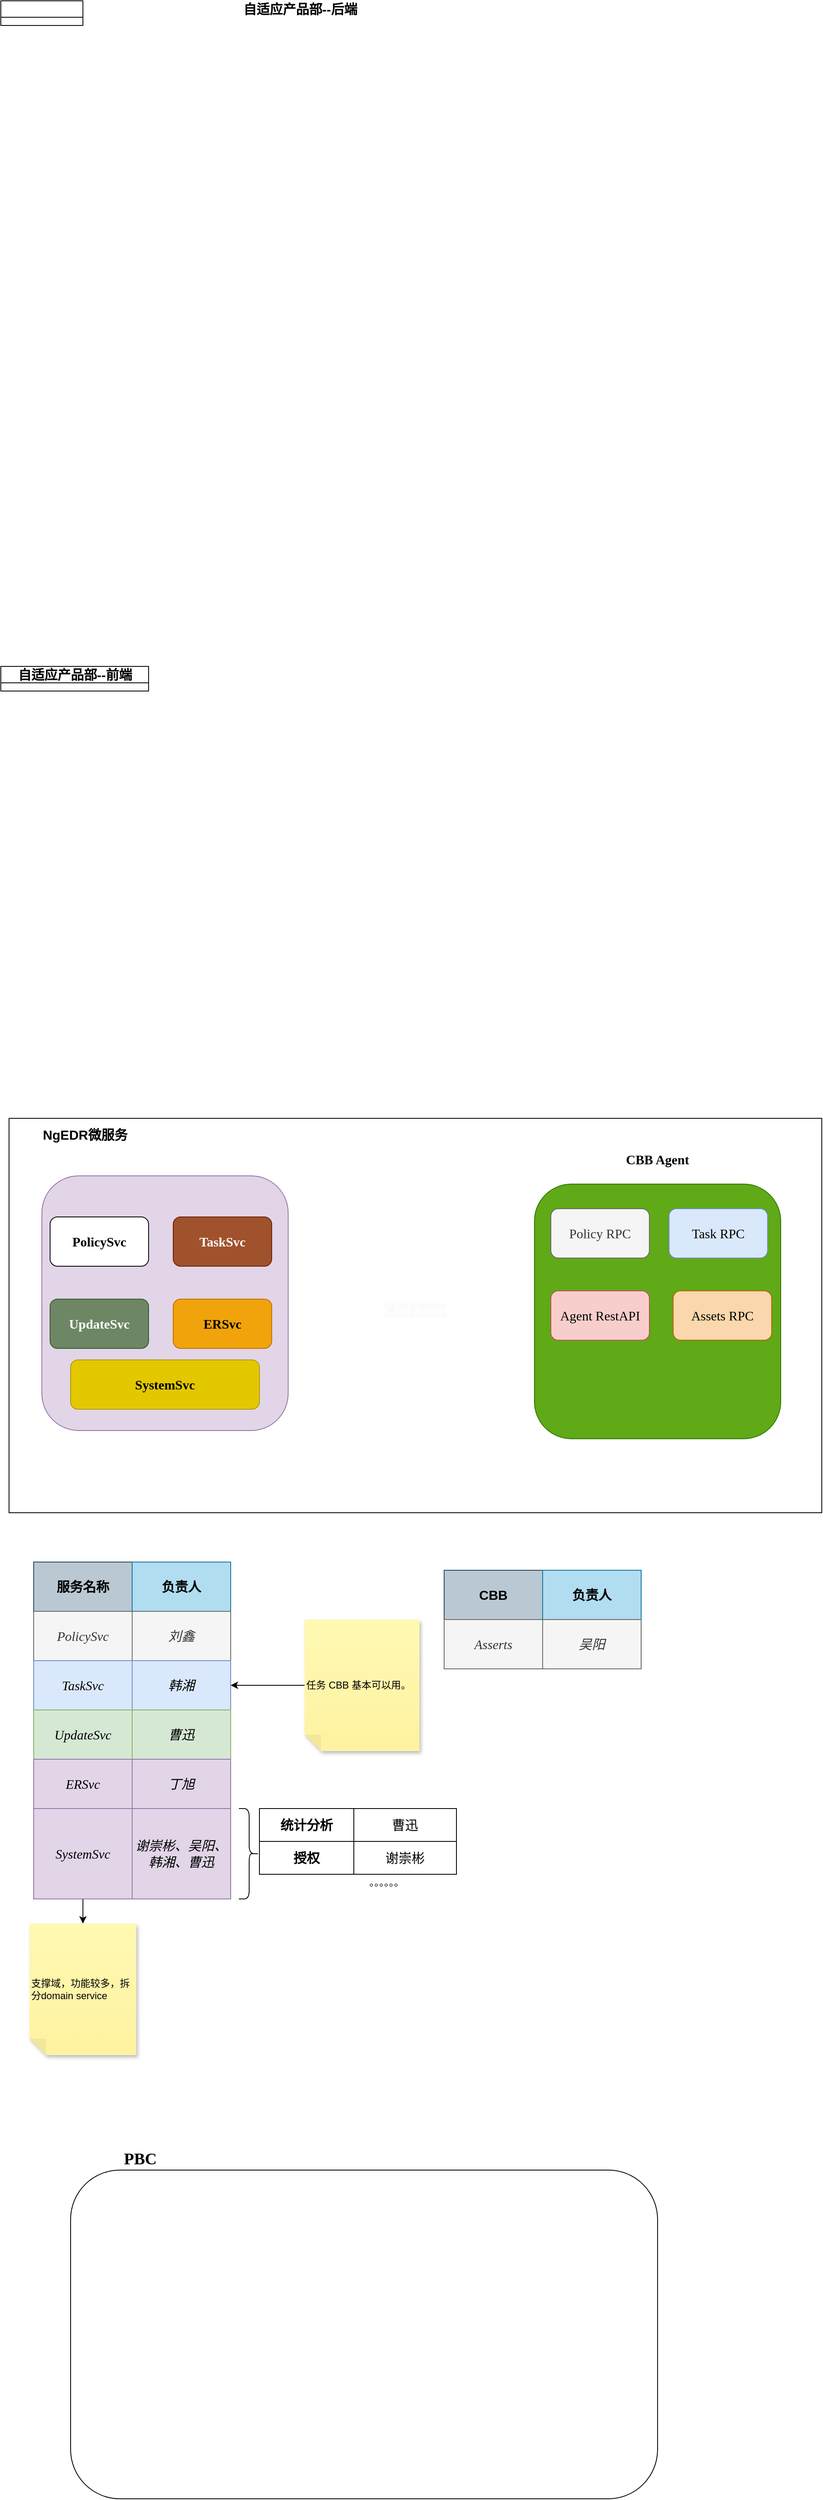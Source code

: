 <mxfile version="21.1.1" type="github">
  <diagram id="prtHgNgQTEPvFCAcTncT" name="Page-1">
    <mxGraphModel dx="1933" dy="670" grid="1" gridSize="10" guides="1" tooltips="1" connect="1" arrows="1" fold="1" page="1" pageScale="1" pageWidth="827" pageHeight="1169" math="0" shadow="0">
      <root>
        <mxCell id="0" />
        <mxCell id="1" parent="0" />
        <mxCell id="QDGvHehOKybcKLlj2q08-73" value="" style="rounded=1;whiteSpace=wrap;html=1;align=left;" vertex="1" parent="1">
          <mxGeometry x="-435" y="2680" width="715" height="400" as="geometry" />
        </mxCell>
        <mxCell id="QDGvHehOKybcKLlj2q08-12" value="&#xa;&lt;b style=&quot;border-color: var(--border-color); color: rgb(255, 255, 255); font-family: &amp;quot;Comic Sans MS&amp;quot;; font-size: 16px; font-style: normal; font-variant-ligatures: normal; font-variant-caps: normal; letter-spacing: normal; orphans: 2; text-align: center; text-indent: 0px; text-transform: none; widows: 2; word-spacing: 0px; -webkit-text-stroke-width: 0px; background-color: rgb(251, 251, 251); text-decoration-thickness: initial; text-decoration-style: initial; text-decoration-color: initial;&quot;&gt;CBB Agent&lt;/b&gt;&#xa;&#xa;" style="rounded=0;whiteSpace=wrap;html=1;" vertex="1" parent="1">
          <mxGeometry x="-510" y="1400" width="990" height="480" as="geometry" />
        </mxCell>
        <mxCell id="dNxyNK7c78bLwvsdeMH5-11" value="&lt;span style=&quot;font-size: 16px;&quot;&gt;&amp;nbsp; &amp;nbsp; &amp;nbsp; &amp;nbsp; &amp;nbsp; &amp;nbsp; &amp;nbsp; &amp;nbsp; &amp;nbsp; &amp;nbsp; &amp;nbsp; &lt;span style=&quot;white-space: pre;&quot;&gt; &lt;/span&gt;&lt;span style=&quot;white-space: pre;&quot;&gt; &lt;/span&gt;&lt;span style=&quot;white-space: pre;&quot;&gt; &lt;/span&gt;&lt;span style=&quot;white-space: pre;&quot;&gt; &lt;/span&gt;&lt;span style=&quot;white-space: pre;&quot;&gt; &lt;/span&gt;&lt;span style=&quot;white-space: pre;&quot;&gt; &lt;/span&gt;&lt;span style=&quot;white-space: pre;&quot;&gt; &lt;/span&gt;&lt;span style=&quot;white-space: pre;&quot;&gt; &lt;/span&gt;&lt;span style=&quot;white-space: pre;&quot;&gt; &lt;/span&gt;&lt;span style=&quot;white-space: pre;&quot;&gt; &lt;/span&gt;&lt;span style=&quot;white-space: pre;&quot;&gt; &lt;/span&gt;&lt;span style=&quot;white-space: pre;&quot;&gt;                    &lt;span style=&quot;white-space: pre;&quot;&gt;	&lt;/span&gt;&lt;span style=&quot;white-space: pre;&quot;&gt;	&lt;/span&gt;&lt;span style=&quot;white-space: pre;&quot;&gt;	&lt;/span&gt;&lt;span style=&quot;white-space: pre;&quot;&gt;	&lt;/span&gt;&lt;span style=&quot;white-space: pre;&quot;&gt;	&lt;/span&gt;&lt;span style=&quot;white-space: pre;&quot;&gt;	&lt;/span&gt;&lt;span style=&quot;white-space: pre;&quot;&gt;	&lt;/span&gt;      &lt;/span&gt;自适应产品部--后端&lt;/span&gt;" style="swimlane;html=1;startSize=20;horizontal=1;containerType=tree;glass=0;align=left;" parent="1" vertex="1" collapsed="1">
          <mxGeometry x="-520" y="40" width="100" height="30" as="geometry">
            <mxRectangle x="-520" y="40" width="1060" height="770" as="alternateBounds" />
          </mxGeometry>
        </mxCell>
        <mxCell id="dNxyNK7c78bLwvsdeMH5-13" value="" style="endArrow=blockThin;endFill=1;fontSize=11;edgeStyle=elbowEdgeStyle;elbow=vertical;rounded=0;exitX=0;exitY=0.5;exitDx=0;exitDy=0;" parent="dNxyNK7c78bLwvsdeMH5-11" source="dNxyNK7c78bLwvsdeMH5-12" target="dNxyNK7c78bLwvsdeMH5-14" edge="1">
          <mxGeometry relative="1" as="geometry">
            <mxPoint x="270" y="90" as="sourcePoint" />
            <Array as="points">
              <mxPoint x="270" y="85" />
            </Array>
          </mxGeometry>
        </mxCell>
        <UserObject label="吴阳&lt;br&gt;" placeholders="1" id="dNxyNK7c78bLwvsdeMH5-14">
          <mxCell style="label;image=https://cdn3.iconfinder.com/data/icons/user-avatars-1/512/users-10-3-128.png;whiteSpace=wrap;html=1;rounded=0;glass=0;treeFolding=1;treeMoving=1;" parent="dNxyNK7c78bLwvsdeMH5-11" vertex="1">
            <mxGeometry x="184" y="180" width="180" height="80" as="geometry" />
          </mxCell>
        </UserObject>
        <mxCell id="dNxyNK7c78bLwvsdeMH5-15" value="" style="endArrow=blockThin;endFill=1;fontSize=11;edgeStyle=elbowEdgeStyle;elbow=vertical;rounded=0;" parent="dNxyNK7c78bLwvsdeMH5-11" source="dNxyNK7c78bLwvsdeMH5-12" target="dNxyNK7c78bLwvsdeMH5-16" edge="1">
          <mxGeometry relative="1" as="geometry" />
        </mxCell>
        <UserObject label="韩湘" placeholders="1" id="dNxyNK7c78bLwvsdeMH5-16">
          <mxCell style="label;image=https://cdn3.iconfinder.com/data/icons/user-avatars-1/512/users-9-2-128.png;whiteSpace=wrap;html=1;rounded=0;glass=0;treeFolding=1;treeMoving=1;" parent="dNxyNK7c78bLwvsdeMH5-11" vertex="1">
            <mxGeometry x="384" y="180" width="180" height="80" as="geometry" />
          </mxCell>
        </UserObject>
        <mxCell id="P8AsUJd5_cXzrDXwwjN4-2" value="" style="endArrow=blockThin;endFill=1;fontSize=11;edgeStyle=elbowEdgeStyle;elbow=vertical;rounded=0;" parent="dNxyNK7c78bLwvsdeMH5-11" source="dNxyNK7c78bLwvsdeMH5-14" target="P8AsUJd5_cXzrDXwwjN4-3" edge="1">
          <mxGeometry relative="1" as="geometry">
            <mxPoint x="300" y="160" as="sourcePoint" />
          </mxGeometry>
        </mxCell>
        <UserObject label="CBB Agent 资产、CBB logminer、安装部署、CI/CD集成、代码规范、Nat-VNC、策略模板、LDAP" placeholders="1" id="P8AsUJd5_cXzrDXwwjN4-3">
          <mxCell style="whiteSpace=wrap;html=1;rounded=0;glass=0;treeFolding=1;treeMoving=1;align=left;verticalAlign=top;" parent="dNxyNK7c78bLwvsdeMH5-11" vertex="1" collapsed="1">
            <mxGeometry x="189" y="290" width="170" height="140" as="geometry" />
          </mxCell>
        </UserObject>
        <mxCell id="0Z5E34LWCH2BCrxLQeH4-35" style="edgeStyle=orthogonalEdgeStyle;rounded=0;orthogonalLoop=1;jettySize=auto;html=1;entryX=0;entryY=0.5;entryDx=0;entryDy=0;fontFamily=Helvetica;fontSize=12;fontColor=default;startSize=20;" parent="dNxyNK7c78bLwvsdeMH5-11" source="dNxyNK7c78bLwvsdeMH5-12" target="0Z5E34LWCH2BCrxLQeH4-30" edge="1">
          <mxGeometry relative="1" as="geometry" />
        </mxCell>
        <mxCell id="0Z5E34LWCH2BCrxLQeH4-36" style="edgeStyle=orthogonalEdgeStyle;rounded=0;orthogonalLoop=1;jettySize=auto;html=1;entryX=1;entryY=0.5;entryDx=0;entryDy=0;fontFamily=Helvetica;fontSize=12;fontColor=default;startSize=20;" parent="dNxyNK7c78bLwvsdeMH5-11" source="dNxyNK7c78bLwvsdeMH5-12" target="0Z5E34LWCH2BCrxLQeH4-33" edge="1">
          <mxGeometry relative="1" as="geometry" />
        </mxCell>
        <mxCell id="0Z5E34LWCH2BCrxLQeH4-37" style="edgeStyle=orthogonalEdgeStyle;rounded=0;orthogonalLoop=1;jettySize=auto;html=1;entryX=1;entryY=0.5;entryDx=0;entryDy=0;fontFamily=Helvetica;fontSize=12;fontColor=default;startSize=20;" parent="dNxyNK7c78bLwvsdeMH5-11" source="dNxyNK7c78bLwvsdeMH5-12" target="0Z5E34LWCH2BCrxLQeH4-29" edge="1">
          <mxGeometry relative="1" as="geometry" />
        </mxCell>
        <mxCell id="0Z5E34LWCH2BCrxLQeH4-38" style="edgeStyle=orthogonalEdgeStyle;rounded=0;orthogonalLoop=1;jettySize=auto;html=1;fontFamily=Helvetica;fontSize=12;fontColor=default;startSize=20;exitX=0.5;exitY=1;exitDx=0;exitDy=0;" parent="dNxyNK7c78bLwvsdeMH5-11" source="dNxyNK7c78bLwvsdeMH5-12" target="P8AsUJd5_cXzrDXwwjN4-17" edge="1">
          <mxGeometry relative="1" as="geometry">
            <mxPoint x="580" y="100" as="sourcePoint" />
            <Array as="points">
              <mxPoint x="580" y="140" />
              <mxPoint x="680" y="140" />
            </Array>
          </mxGeometry>
        </mxCell>
        <mxCell id="0Z5E34LWCH2BCrxLQeH4-40" style="edgeStyle=orthogonalEdgeStyle;rounded=0;orthogonalLoop=1;jettySize=auto;html=1;entryX=1;entryY=0.5;entryDx=0;entryDy=0;fontFamily=Helvetica;fontSize=12;fontColor=default;startSize=20;" parent="dNxyNK7c78bLwvsdeMH5-11" source="dNxyNK7c78bLwvsdeMH5-12" target="0Z5E34LWCH2BCrxLQeH4-32" edge="1">
          <mxGeometry relative="1" as="geometry">
            <Array as="points">
              <mxPoint x="780" y="85" />
              <mxPoint x="780" y="500" />
            </Array>
          </mxGeometry>
        </mxCell>
        <mxCell id="0Z5E34LWCH2BCrxLQeH4-41" style="edgeStyle=orthogonalEdgeStyle;rounded=0;orthogonalLoop=1;jettySize=auto;html=1;entryX=1;entryY=0.75;entryDx=0;entryDy=0;fontFamily=Helvetica;fontSize=12;fontColor=default;startSize=20;exitX=1;exitY=0.5;exitDx=0;exitDy=0;" parent="dNxyNK7c78bLwvsdeMH5-11" source="dNxyNK7c78bLwvsdeMH5-12" target="0Z5E34LWCH2BCrxLQeH4-31" edge="1">
          <mxGeometry relative="1" as="geometry">
            <Array as="points">
              <mxPoint x="580" y="85" />
              <mxPoint x="580" y="520" />
            </Array>
          </mxGeometry>
        </mxCell>
        <UserObject label="何涛江" name="何涛江" placeholders="1" id="dNxyNK7c78bLwvsdeMH5-12">
          <mxCell style="label;image=https://cdn3.iconfinder.com/data/icons/user-avatars-1/512/users-8-2-256.png;whiteSpace=wrap;html=1;rounded=0;glass=0;treeMoving=1;treeFolding=1;" parent="dNxyNK7c78bLwvsdeMH5-11" vertex="1">
            <mxGeometry x="490" y="30" width="180" height="70" as="geometry" />
          </mxCell>
        </UserObject>
        <mxCell id="P8AsUJd5_cXzrDXwwjN4-4" value="" style="endArrow=blockThin;endFill=1;fontSize=11;edgeStyle=elbowEdgeStyle;elbow=vertical;rounded=0;" parent="dNxyNK7c78bLwvsdeMH5-11" source="dNxyNK7c78bLwvsdeMH5-16" target="P8AsUJd5_cXzrDXwwjN4-5" edge="1">
          <mxGeometry relative="1" as="geometry">
            <mxPoint x="190" y="160" as="sourcePoint" />
          </mxGeometry>
        </mxCell>
        <UserObject label="终端管理、防火墙对接、高级部署、CBB Agent 任务、service_probe、终端任务" placeholders="1" id="P8AsUJd5_cXzrDXwwjN4-5">
          <mxCell style="whiteSpace=wrap;html=1;rounded=0;glass=0;treeFolding=1;treeMoving=1;align=left;verticalAlign=top;" parent="dNxyNK7c78bLwvsdeMH5-11" vertex="1">
            <mxGeometry x="384" y="290" width="180" height="140" as="geometry" />
          </mxCell>
        </UserObject>
        <UserObject label="谢崇彬" placeholders="1" id="P8AsUJd5_cXzrDXwwjN4-17">
          <mxCell style="label;image=https://cdn3.iconfinder.com/data/icons/user-avatars-1/512/users-11-2-512.png;whiteSpace=wrap;html=1;rounded=0;glass=0;treeFolding=1;treeMoving=1;" parent="dNxyNK7c78bLwvsdeMH5-11" vertex="1">
            <mxGeometry x="590" y="180" width="180" height="80" as="geometry" />
          </mxCell>
        </UserObject>
        <mxCell id="0Z5E34LWCH2BCrxLQeH4-17" value="" style="edgeStyle=orthogonalEdgeStyle;rounded=0;orthogonalLoop=1;jettySize=auto;html=1;" parent="dNxyNK7c78bLwvsdeMH5-11" source="P8AsUJd5_cXzrDXwwjN4-17" target="0Z5E34LWCH2BCrxLQeH4-18" edge="1">
          <mxGeometry relative="1" as="geometry" />
        </mxCell>
        <UserObject label="高级部署、系统日志、终端发现、&#xa;OCR、EDR提测" placeholders="1" id="0Z5E34LWCH2BCrxLQeH4-18">
          <mxCell style="align=left;fontStyle=0;verticalAlign=top;" parent="dNxyNK7c78bLwvsdeMH5-11" vertex="1" collapsed="1">
            <mxGeometry x="587" y="290" width="186" height="140" as="geometry" />
          </mxCell>
        </UserObject>
        <mxCell id="0Z5E34LWCH2BCrxLQeH4-61" style="edgeStyle=orthogonalEdgeStyle;rounded=0;orthogonalLoop=1;jettySize=auto;html=1;exitX=0.5;exitY=1;exitDx=0;exitDy=0;entryX=0.5;entryY=0;entryDx=0;entryDy=0;fontFamily=Helvetica;fontSize=12;fontColor=default;startSize=20;" parent="dNxyNK7c78bLwvsdeMH5-11" source="0Z5E34LWCH2BCrxLQeH4-29" target="0Z5E34LWCH2BCrxLQeH4-58" edge="1">
          <mxGeometry relative="1" as="geometry" />
        </mxCell>
        <UserObject label="刘鑫" placeholders="1" id="0Z5E34LWCH2BCrxLQeH4-29">
          <mxCell style="label;image=https://cdn3.iconfinder.com/data/icons/user-avatars-1/512/users-15-512.png;whiteSpace=wrap;html=1;rounded=0;glass=0;treeFolding=1;treeMoving=1;" parent="dNxyNK7c78bLwvsdeMH5-11" vertex="1">
            <mxGeometry x="790" y="180" width="180" height="80" as="geometry" />
          </mxCell>
        </UserObject>
        <mxCell id="0Z5E34LWCH2BCrxLQeH4-63" style="edgeStyle=orthogonalEdgeStyle;rounded=0;orthogonalLoop=1;jettySize=auto;html=1;entryX=0.5;entryY=0;entryDx=0;entryDy=0;fontFamily=Helvetica;fontSize=12;fontColor=default;startSize=20;" parent="dNxyNK7c78bLwvsdeMH5-11" source="0Z5E34LWCH2BCrxLQeH4-30" target="0Z5E34LWCH2BCrxLQeH4-62" edge="1">
          <mxGeometry relative="1" as="geometry" />
        </mxCell>
        <UserObject label="曹迅" placeholders="1" id="0Z5E34LWCH2BCrxLQeH4-30">
          <mxCell style="label;image=https://cdn3.iconfinder.com/data/icons/user-avatars-1/512/users-6-2-512.png;whiteSpace=wrap;html=1;rounded=0;glass=0;treeFolding=1;treeMoving=1;" parent="dNxyNK7c78bLwvsdeMH5-11" vertex="1">
            <mxGeometry x="184" y="460" width="180" height="80" as="geometry" />
          </mxCell>
        </UserObject>
        <mxCell id="0Z5E34LWCH2BCrxLQeH4-71" style="edgeStyle=orthogonalEdgeStyle;rounded=0;orthogonalLoop=1;jettySize=auto;html=1;entryX=0.5;entryY=0;entryDx=0;entryDy=0;fontFamily=Helvetica;fontSize=12;fontColor=default;startSize=20;" parent="dNxyNK7c78bLwvsdeMH5-11" source="0Z5E34LWCH2BCrxLQeH4-31" target="0Z5E34LWCH2BCrxLQeH4-64" edge="1">
          <mxGeometry relative="1" as="geometry" />
        </mxCell>
        <UserObject label="丁旭" placeholders="1" id="0Z5E34LWCH2BCrxLQeH4-31">
          <mxCell style="label;image=https://cdn3.iconfinder.com/data/icons/user-avatars-1/512/users-2-512.png;whiteSpace=wrap;html=1;rounded=0;glass=0;treeFolding=1;treeMoving=1;" parent="dNxyNK7c78bLwvsdeMH5-11" vertex="1">
            <mxGeometry x="384" y="460" width="180" height="80" as="geometry" />
          </mxCell>
        </UserObject>
        <mxCell id="0Z5E34LWCH2BCrxLQeH4-70" style="edgeStyle=orthogonalEdgeStyle;rounded=0;orthogonalLoop=1;jettySize=auto;html=1;entryX=0.5;entryY=0;entryDx=0;entryDy=0;fontFamily=Helvetica;fontSize=12;fontColor=default;startSize=20;" parent="dNxyNK7c78bLwvsdeMH5-11" source="0Z5E34LWCH2BCrxLQeH4-32" target="0Z5E34LWCH2BCrxLQeH4-65" edge="1">
          <mxGeometry relative="1" as="geometry" />
        </mxCell>
        <UserObject label="唐川成" placeholders="1" id="0Z5E34LWCH2BCrxLQeH4-32">
          <mxCell style="label;image=https://cdn3.iconfinder.com/data/icons/user-avatars-1/512/users-7-512.png;whiteSpace=wrap;html=1;rounded=0;glass=0;treeFolding=1;treeMoving=1;" parent="dNxyNK7c78bLwvsdeMH5-11" vertex="1">
            <mxGeometry x="584" y="460" width="180" height="80" as="geometry" />
          </mxCell>
        </UserObject>
        <mxCell id="0Z5E34LWCH2BCrxLQeH4-69" style="edgeStyle=orthogonalEdgeStyle;rounded=0;orthogonalLoop=1;jettySize=auto;html=1;entryX=0.5;entryY=0;entryDx=0;entryDy=0;fontFamily=Helvetica;fontSize=12;fontColor=default;startSize=20;" parent="dNxyNK7c78bLwvsdeMH5-11" source="0Z5E34LWCH2BCrxLQeH4-33" target="0Z5E34LWCH2BCrxLQeH4-66" edge="1">
          <mxGeometry relative="1" as="geometry" />
        </mxCell>
        <UserObject label="王鹏" placeholders="1" id="0Z5E34LWCH2BCrxLQeH4-33">
          <mxCell style="label;image=https://cdn3.iconfinder.com/data/icons/user-avatars-1/512/users-4-512.png;whiteSpace=wrap;html=1;rounded=0;glass=0;treeFolding=1;treeMoving=1;" parent="dNxyNK7c78bLwvsdeMH5-11" vertex="1">
            <mxGeometry x="790" y="455" width="180" height="80" as="geometry" />
          </mxCell>
        </UserObject>
        <UserObject label="策略、资产、风险发现、威胁监测&#xa;等模块" placeholders="1" id="0Z5E34LWCH2BCrxLQeH4-58">
          <mxCell style="verticalAlign=top;align=left;" parent="dNxyNK7c78bLwvsdeMH5-11" vertex="1" collapsed="1">
            <mxGeometry x="790" y="290" width="186" height="140" as="geometry" />
          </mxCell>
        </UserObject>
        <UserObject label="统计分析、报表、审计、升级、&#xa;CBB Agent" placeholders="1" id="0Z5E34LWCH2BCrxLQeH4-62">
          <mxCell style="align=left;verticalAlign=top;" parent="dNxyNK7c78bLwvsdeMH5-11" vertex="1" collapsed="1">
            <mxGeometry x="181" y="570" width="186" height="140" as="geometry" />
          </mxCell>
        </UserObject>
        <UserObject label="审计、终端日志、同步工具、&#xa;日志外发、特征库、benthos、" placeholders="1" id="0Z5E34LWCH2BCrxLQeH4-64">
          <mxCell style="align=left;verticalAlign=top;" parent="dNxyNK7c78bLwvsdeMH5-11" vertex="1" collapsed="1">
            <mxGeometry x="381" y="570" width="186" height="140" as="geometry" />
          </mxCell>
        </UserObject>
        <UserObject label="BD 系统、样本上传、&#xa;查询优化、病毒引擎扫描" placeholders="1" id="0Z5E34LWCH2BCrxLQeH4-65">
          <mxCell style="align=left;verticalAlign=top;" parent="dNxyNK7c78bLwvsdeMH5-11" vertex="1" collapsed="1">
            <mxGeometry x="581" y="570" width="186" height="140" as="geometry" />
          </mxCell>
        </UserObject>
        <UserObject label="BD系统、yara插件扫描、&#xa;样本解压缩、&#xa;安全基线" placeholders="1" id="0Z5E34LWCH2BCrxLQeH4-66">
          <mxCell style="align=left;verticalAlign=top;" parent="dNxyNK7c78bLwvsdeMH5-11" vertex="1" collapsed="1">
            <mxGeometry x="787" y="570" width="186" height="140" as="geometry" />
          </mxCell>
        </UserObject>
        <mxCell id="QDGvHehOKybcKLlj2q08-11" style="edgeStyle=orthogonalEdgeStyle;rounded=0;orthogonalLoop=1;jettySize=auto;html=1;exitX=0;exitY=0;exitDx=0;exitDy=0;entryX=0.056;entryY=0.007;entryDx=0;entryDy=0;entryPerimeter=0;" edge="1" parent="dNxyNK7c78bLwvsdeMH5-11" source="dNxyNK7c78bLwvsdeMH5-12" target="dNxyNK7c78bLwvsdeMH5-12">
          <mxGeometry relative="1" as="geometry" />
        </mxCell>
        <mxCell id="0Z5E34LWCH2BCrxLQeH4-9" value="自适应产品部--前端" style="swimlane;html=1;startSize=20;horizontal=1;containerType=tree;glass=0;fontSize=16;" parent="1" vertex="1" collapsed="1">
          <mxGeometry x="-520" y="850" width="180" height="30" as="geometry">
            <mxRectangle x="-520" y="850" width="1060" height="450" as="alternateBounds" />
          </mxGeometry>
        </mxCell>
        <UserObject label="何涛江" placeholders="1" id="0Z5E34LWCH2BCrxLQeH4-10">
          <mxCell style="label;image=https://cdn3.iconfinder.com/data/icons/user-avatars-1/512/users-8-2-256.png;whiteSpace=wrap;html=1;rounded=0;glass=0;treeMoving=1;treeFolding=1;" parent="0Z5E34LWCH2BCrxLQeH4-9" vertex="1" collapsed="1">
            <mxGeometry x="440" y="40" width="180" height="70" as="geometry" />
          </mxCell>
        </UserObject>
        <mxCell id="0Z5E34LWCH2BCrxLQeH4-11" value="" style="endArrow=blockThin;endFill=1;fontSize=11;edgeStyle=elbowEdgeStyle;elbow=vertical;rounded=0;" parent="0Z5E34LWCH2BCrxLQeH4-9" source="0Z5E34LWCH2BCrxLQeH4-10" target="0Z5E34LWCH2BCrxLQeH4-12" edge="1" visible="0">
          <mxGeometry relative="1" as="geometry" />
        </mxCell>
        <mxCell id="0Z5E34LWCH2BCrxLQeH4-75" style="edgeStyle=orthogonalEdgeStyle;rounded=0;orthogonalLoop=1;jettySize=auto;html=1;entryX=0.5;entryY=0;entryDx=0;entryDy=0;fontFamily=Helvetica;fontSize=12;fontColor=default;startSize=20;" parent="0Z5E34LWCH2BCrxLQeH4-9" source="0Z5E34LWCH2BCrxLQeH4-12" target="0Z5E34LWCH2BCrxLQeH4-72" edge="1" visible="0">
          <mxGeometry relative="1" as="geometry" />
        </mxCell>
        <UserObject label="李昌威" placeholders="1" id="0Z5E34LWCH2BCrxLQeH4-12">
          <mxCell style="label;image=https://cdn3.iconfinder.com/data/icons/user-avatars-1/512/users-10-3-128.png;whiteSpace=wrap;html=1;rounded=0;glass=0;treeFolding=1;treeMoving=1;" parent="0Z5E34LWCH2BCrxLQeH4-9" vertex="1" visible="0">
            <mxGeometry x="220" y="170" width="180" height="80" as="geometry" />
          </mxCell>
        </UserObject>
        <mxCell id="0Z5E34LWCH2BCrxLQeH4-13" value="" style="endArrow=blockThin;endFill=1;fontSize=11;edgeStyle=elbowEdgeStyle;elbow=vertical;rounded=0;" parent="0Z5E34LWCH2BCrxLQeH4-9" source="0Z5E34LWCH2BCrxLQeH4-10" target="0Z5E34LWCH2BCrxLQeH4-14" edge="1" visible="0">
          <mxGeometry relative="1" as="geometry" />
        </mxCell>
        <mxCell id="0Z5E34LWCH2BCrxLQeH4-76" style="edgeStyle=orthogonalEdgeStyle;rounded=0;orthogonalLoop=1;jettySize=auto;html=1;fontFamily=Helvetica;fontSize=12;fontColor=default;startSize=20;" parent="0Z5E34LWCH2BCrxLQeH4-9" source="0Z5E34LWCH2BCrxLQeH4-14" target="0Z5E34LWCH2BCrxLQeH4-73" edge="1" visible="0">
          <mxGeometry relative="1" as="geometry" />
        </mxCell>
        <UserObject label="吴国庆" placeholders="1" id="0Z5E34LWCH2BCrxLQeH4-14">
          <mxCell style="label;image=https://cdn3.iconfinder.com/data/icons/user-avatars-1/512/users-9-2-128.png;whiteSpace=wrap;html=1;rounded=0;glass=0;treeFolding=1;treeMoving=1;" parent="0Z5E34LWCH2BCrxLQeH4-9" vertex="1" visible="0">
            <mxGeometry x="440" y="170" width="180" height="80" as="geometry" />
          </mxCell>
        </UserObject>
        <mxCell id="0Z5E34LWCH2BCrxLQeH4-15" value="" style="endArrow=blockThin;endFill=1;fontSize=11;edgeStyle=elbowEdgeStyle;elbow=vertical;rounded=0;" parent="0Z5E34LWCH2BCrxLQeH4-9" source="0Z5E34LWCH2BCrxLQeH4-10" target="0Z5E34LWCH2BCrxLQeH4-16" edge="1" visible="0">
          <mxGeometry relative="1" as="geometry" />
        </mxCell>
        <mxCell id="0Z5E34LWCH2BCrxLQeH4-77" style="edgeStyle=orthogonalEdgeStyle;rounded=0;orthogonalLoop=1;jettySize=auto;html=1;fontFamily=Helvetica;fontSize=12;fontColor=default;startSize=20;" parent="0Z5E34LWCH2BCrxLQeH4-9" source="0Z5E34LWCH2BCrxLQeH4-16" target="0Z5E34LWCH2BCrxLQeH4-74" edge="1" visible="0">
          <mxGeometry relative="1" as="geometry" />
        </mxCell>
        <UserObject label="邹振麟" placeholders="1" id="0Z5E34LWCH2BCrxLQeH4-16">
          <mxCell style="label;image=https://cdn3.iconfinder.com/data/icons/user-avatars-1/512//users-3-128.png;whiteSpace=wrap;html=1;rounded=0;glass=0;" parent="0Z5E34LWCH2BCrxLQeH4-9" vertex="1" visible="0">
            <mxGeometry x="670" y="170" width="180" height="80" as="geometry" />
          </mxCell>
        </UserObject>
        <UserObject label="审计、报表、首页" placeholders="1" id="0Z5E34LWCH2BCrxLQeH4-72">
          <mxCell style="align=left;verticalAlign=top;" parent="0Z5E34LWCH2BCrxLQeH4-9" vertex="1" collapsed="1" visible="0">
            <mxGeometry x="217" y="290" width="186" height="140" as="geometry" />
          </mxCell>
        </UserObject>
        <UserObject label="任务、升级、策略" placeholders="1" id="0Z5E34LWCH2BCrxLQeH4-73">
          <mxCell style="align=left;verticalAlign=top;" parent="0Z5E34LWCH2BCrxLQeH4-9" vertex="1" collapsed="1" visible="0">
            <mxGeometry x="437" y="290" width="186" height="140" as="geometry" />
          </mxCell>
        </UserObject>
        <UserObject label="终端管理、系统管理、用户管理、&#xa;租户管理" placeholders="1" id="0Z5E34LWCH2BCrxLQeH4-74">
          <mxCell style="align=left;verticalAlign=top;" parent="0Z5E34LWCH2BCrxLQeH4-9" vertex="1" collapsed="1" visible="0">
            <mxGeometry x="667" y="290" width="186" height="140" as="geometry" />
          </mxCell>
        </UserObject>
        <mxCell id="QDGvHehOKybcKLlj2q08-13" value="NgEDR微服务&amp;nbsp;" style="text;html=1;strokeColor=none;fillColor=none;align=center;verticalAlign=middle;whiteSpace=wrap;rounded=0;comic=1;fontSize=16;fontStyle=1" vertex="1" parent="1">
          <mxGeometry x="-490" y="1410" width="150" height="20" as="geometry" />
        </mxCell>
        <mxCell id="QDGvHehOKybcKLlj2q08-14" value="" style="rounded=1;whiteSpace=wrap;html=1;fillColor=#60a917;fontColor=#ffffff;strokeColor=#2D7600;align=center;" vertex="1" parent="1">
          <mxGeometry x="130" y="1480" width="300" height="310" as="geometry" />
        </mxCell>
        <mxCell id="QDGvHehOKybcKLlj2q08-15" value="&lt;font face=&quot;Comic Sans MS&quot;&gt;Policy RPC&lt;/font&gt;" style="rounded=1;whiteSpace=wrap;html=1;fontSize=16;fillColor=#f5f5f5;fontColor=#333333;strokeColor=#666666;" vertex="1" parent="1">
          <mxGeometry x="150" y="1510" width="120" height="60" as="geometry" />
        </mxCell>
        <mxCell id="QDGvHehOKybcKLlj2q08-16" value="&lt;font face=&quot;Comic Sans MS&quot;&gt;Task RPC&lt;/font&gt;" style="rounded=1;whiteSpace=wrap;html=1;fontSize=16;fillColor=#dae8fc;strokeColor=#6c8ebf;" vertex="1" parent="1">
          <mxGeometry x="294" y="1510" width="120" height="60" as="geometry" />
        </mxCell>
        <mxCell id="QDGvHehOKybcKLlj2q08-17" value="&lt;font face=&quot;Comic Sans MS&quot;&gt;&lt;span style=&quot;font-size: 16px;&quot;&gt;&lt;b&gt;CBB Agent&lt;/b&gt;&lt;/span&gt;&lt;/font&gt;" style="text;strokeColor=none;align=center;fillColor=none;html=1;verticalAlign=middle;whiteSpace=wrap;rounded=0;" vertex="1" parent="1">
          <mxGeometry x="215" y="1430" width="130" height="40" as="geometry" />
        </mxCell>
        <mxCell id="QDGvHehOKybcKLlj2q08-18" value="&lt;font face=&quot;Comic Sans MS&quot;&gt;Agent RestAPI&lt;/font&gt;" style="rounded=1;whiteSpace=wrap;html=1;fontSize=16;fillColor=#f8cecc;strokeColor=#b85450;" vertex="1" parent="1">
          <mxGeometry x="150" y="1610" width="120" height="60" as="geometry" />
        </mxCell>
        <mxCell id="QDGvHehOKybcKLlj2q08-19" value="&lt;font face=&quot;Comic Sans MS&quot;&gt;Assets RPC&lt;/font&gt;" style="rounded=1;whiteSpace=wrap;html=1;fontSize=16;fillColor=#fad7ac;strokeColor=#b46504;" vertex="1" parent="1">
          <mxGeometry x="299" y="1610" width="120" height="60" as="geometry" />
        </mxCell>
        <mxCell id="QDGvHehOKybcKLlj2q08-20" value="" style="rounded=1;whiteSpace=wrap;html=1;fillColor=#e1d5e7;strokeColor=#9673a6;align=center;" vertex="1" parent="1">
          <mxGeometry x="-470" y="1470" width="300" height="310" as="geometry" />
        </mxCell>
        <mxCell id="QDGvHehOKybcKLlj2q08-23" value="&lt;font style=&quot;font-size: 16px;&quot; face=&quot;Comic Sans MS&quot;&gt;&lt;b&gt;PolicySvc&lt;/b&gt;&lt;/font&gt;" style="rounded=1;whiteSpace=wrap;html=1;" vertex="1" parent="1">
          <mxGeometry x="-460" y="1520" width="120" height="60" as="geometry" />
        </mxCell>
        <mxCell id="QDGvHehOKybcKLlj2q08-24" value="&lt;font style=&quot;font-size: 16px;&quot; face=&quot;Comic Sans MS&quot;&gt;&lt;b&gt;TaskSvc&lt;/b&gt;&lt;/font&gt;" style="rounded=1;whiteSpace=wrap;html=1;fillColor=#a0522d;strokeColor=#6D1F00;fontColor=#ffffff;" vertex="1" parent="1">
          <mxGeometry x="-310" y="1520" width="120" height="60" as="geometry" />
        </mxCell>
        <mxCell id="QDGvHehOKybcKLlj2q08-25" value="&lt;font style=&quot;font-size: 16px;&quot; face=&quot;Comic Sans MS&quot;&gt;&lt;b&gt;UpdateSvc&lt;/b&gt;&lt;/font&gt;" style="rounded=1;whiteSpace=wrap;html=1;fillColor=#6d8764;fontColor=#ffffff;strokeColor=#3A5431;" vertex="1" parent="1">
          <mxGeometry x="-460" y="1620" width="120" height="60" as="geometry" />
        </mxCell>
        <mxCell id="QDGvHehOKybcKLlj2q08-26" value="&lt;font style=&quot;font-size: 16px;&quot; face=&quot;Comic Sans MS&quot;&gt;&lt;b&gt;ERSvc&lt;/b&gt;&lt;/font&gt;" style="rounded=1;whiteSpace=wrap;html=1;fillColor=#f0a30a;fontColor=#000000;strokeColor=#BD7000;" vertex="1" parent="1">
          <mxGeometry x="-310" y="1620" width="120" height="60" as="geometry" />
        </mxCell>
        <mxCell id="QDGvHehOKybcKLlj2q08-27" value="&lt;font style=&quot;font-size: 16px;&quot; face=&quot;Comic Sans MS&quot;&gt;&lt;b&gt;SystemSvc&lt;/b&gt;&lt;/font&gt;" style="rounded=1;whiteSpace=wrap;html=1;fillColor=#e3c800;fontColor=#000000;strokeColor=#B09500;" vertex="1" parent="1">
          <mxGeometry x="-435" y="1694" width="230" height="60" as="geometry" />
        </mxCell>
        <mxCell id="QDGvHehOKybcKLlj2q08-41" value="&lt;font style=&quot;font-size: 16px;&quot;&gt;&lt;b&gt;服务名称&lt;/b&gt;&lt;/font&gt;" style="rounded=0;whiteSpace=wrap;html=1;fillColor=#bac8d3;strokeColor=#23445d;" vertex="1" parent="1">
          <mxGeometry x="-480" y="1940" width="120" height="60" as="geometry" />
        </mxCell>
        <mxCell id="QDGvHehOKybcKLlj2q08-42" value="&lt;font style=&quot;font-size: 16px;&quot;&gt;&lt;b&gt;负责人&lt;/b&gt;&lt;/font&gt;" style="rounded=0;whiteSpace=wrap;html=1;fillColor=#b1ddf0;strokeColor=#10739e;" vertex="1" parent="1">
          <mxGeometry x="-360" y="1940" width="120" height="60" as="geometry" />
        </mxCell>
        <mxCell id="QDGvHehOKybcKLlj2q08-43" value="&lt;font face=&quot;Comic Sans MS&quot; style=&quot;font-size: 16px;&quot;&gt;PolicySvc&lt;/font&gt;" style="rounded=0;whiteSpace=wrap;html=1;fontStyle=2;fillColor=#f5f5f5;fontColor=#333333;strokeColor=#666666;" vertex="1" parent="1">
          <mxGeometry x="-480" y="2000" width="120" height="60" as="geometry" />
        </mxCell>
        <mxCell id="QDGvHehOKybcKLlj2q08-44" value="&lt;span style=&quot;font-size: 16px;&quot;&gt;&lt;i style=&quot;&quot;&gt;刘鑫&lt;/i&gt;&lt;/span&gt;" style="rounded=0;whiteSpace=wrap;html=1;fillColor=#f5f5f5;fontColor=#333333;strokeColor=#666666;" vertex="1" parent="1">
          <mxGeometry x="-360" y="2000" width="120" height="60" as="geometry" />
        </mxCell>
        <mxCell id="QDGvHehOKybcKLlj2q08-45" value="&lt;font face=&quot;Comic Sans MS&quot; style=&quot;font-size: 16px;&quot;&gt;TaskSvc&lt;/font&gt;" style="rounded=0;whiteSpace=wrap;html=1;fontStyle=2;fillColor=#dae8fc;strokeColor=#6c8ebf;" vertex="1" parent="1">
          <mxGeometry x="-480" y="2060" width="120" height="60" as="geometry" />
        </mxCell>
        <mxCell id="QDGvHehOKybcKLlj2q08-46" value="&lt;span style=&quot;font-size: 16px;&quot;&gt;&lt;i&gt;韩湘&lt;/i&gt;&lt;/span&gt;" style="rounded=0;whiteSpace=wrap;html=1;fillColor=#dae8fc;strokeColor=#6c8ebf;" vertex="1" parent="1">
          <mxGeometry x="-360" y="2060" width="120" height="60" as="geometry" />
        </mxCell>
        <mxCell id="QDGvHehOKybcKLlj2q08-47" value="&lt;font face=&quot;Comic Sans MS&quot; style=&quot;font-size: 16px;&quot;&gt;UpdateSvc&lt;/font&gt;" style="rounded=0;whiteSpace=wrap;html=1;fontStyle=2;fillColor=#d5e8d4;strokeColor=#82b366;" vertex="1" parent="1">
          <mxGeometry x="-480" y="2120" width="120" height="60" as="geometry" />
        </mxCell>
        <mxCell id="QDGvHehOKybcKLlj2q08-48" value="&lt;span style=&quot;font-size: 16px;&quot;&gt;&lt;i style=&quot;&quot;&gt;曹迅&lt;/i&gt;&lt;/span&gt;" style="rounded=0;whiteSpace=wrap;html=1;fillColor=#d5e8d4;strokeColor=#82b366;" vertex="1" parent="1">
          <mxGeometry x="-360" y="2120" width="120" height="60" as="geometry" />
        </mxCell>
        <mxCell id="QDGvHehOKybcKLlj2q08-49" value="&lt;font face=&quot;Comic Sans MS&quot; style=&quot;font-size: 16px;&quot;&gt;ERSvc&lt;/font&gt;" style="rounded=0;whiteSpace=wrap;html=1;fontStyle=2;fillColor=#e1d5e7;strokeColor=#9673a6;" vertex="1" parent="1">
          <mxGeometry x="-480" y="2180" width="120" height="60" as="geometry" />
        </mxCell>
        <mxCell id="QDGvHehOKybcKLlj2q08-50" value="&lt;span style=&quot;font-size: 16px;&quot;&gt;&lt;i style=&quot;&quot;&gt;丁旭&lt;/i&gt;&lt;/span&gt;" style="rounded=0;whiteSpace=wrap;html=1;fillColor=#e1d5e7;strokeColor=#9673a6;" vertex="1" parent="1">
          <mxGeometry x="-360" y="2180" width="120" height="60" as="geometry" />
        </mxCell>
        <mxCell id="QDGvHehOKybcKLlj2q08-71" value="" style="edgeStyle=orthogonalEdgeStyle;rounded=0;orthogonalLoop=1;jettySize=auto;html=1;" edge="1" parent="1" source="QDGvHehOKybcKLlj2q08-51" target="QDGvHehOKybcKLlj2q08-67">
          <mxGeometry relative="1" as="geometry" />
        </mxCell>
        <mxCell id="QDGvHehOKybcKLlj2q08-51" value="&lt;font face=&quot;Comic Sans MS&quot; style=&quot;font-size: 16px;&quot;&gt;SystemSvc&lt;/font&gt;" style="rounded=0;whiteSpace=wrap;html=1;fontStyle=2;fillColor=#e1d5e7;strokeColor=#9673a6;" vertex="1" parent="1">
          <mxGeometry x="-480" y="2240" width="120" height="110" as="geometry" />
        </mxCell>
        <mxCell id="QDGvHehOKybcKLlj2q08-52" value="&lt;span style=&quot;font-size: 16px;&quot;&gt;&lt;i&gt;谢崇彬、吴阳、韩湘、曹迅&lt;/i&gt;&lt;/span&gt;" style="rounded=0;whiteSpace=wrap;html=1;fillColor=#e1d5e7;strokeColor=#9673a6;" vertex="1" parent="1">
          <mxGeometry x="-360" y="2240" width="120" height="110" as="geometry" />
        </mxCell>
        <mxCell id="QDGvHehOKybcKLlj2q08-53" value="&lt;font style=&quot;font-size: 16px;&quot;&gt;&lt;b&gt;CBB&lt;/b&gt;&lt;/font&gt;" style="rounded=0;whiteSpace=wrap;html=1;fillColor=#bac8d3;strokeColor=#23445d;" vertex="1" parent="1">
          <mxGeometry x="20" y="1950" width="120" height="60" as="geometry" />
        </mxCell>
        <mxCell id="QDGvHehOKybcKLlj2q08-54" value="&lt;font style=&quot;font-size: 16px;&quot;&gt;&lt;b&gt;负责人&lt;/b&gt;&lt;/font&gt;" style="rounded=0;whiteSpace=wrap;html=1;fillColor=#b1ddf0;strokeColor=#10739e;" vertex="1" parent="1">
          <mxGeometry x="140" y="1950" width="120" height="60" as="geometry" />
        </mxCell>
        <mxCell id="QDGvHehOKybcKLlj2q08-55" value="&lt;font face=&quot;Comic Sans MS&quot; style=&quot;font-size: 16px;&quot;&gt;Asserts&lt;/font&gt;" style="rounded=0;whiteSpace=wrap;html=1;fontStyle=2;fillColor=#f5f5f5;fontColor=#333333;strokeColor=#666666;" vertex="1" parent="1">
          <mxGeometry x="20" y="2010" width="120" height="60" as="geometry" />
        </mxCell>
        <mxCell id="QDGvHehOKybcKLlj2q08-56" value="&lt;span style=&quot;font-size: 16px;&quot;&gt;&lt;i&gt;吴阳&lt;/i&gt;&lt;/span&gt;" style="rounded=0;whiteSpace=wrap;html=1;fillColor=#f5f5f5;fontColor=#333333;strokeColor=#666666;" vertex="1" parent="1">
          <mxGeometry x="140" y="2010" width="120" height="60" as="geometry" />
        </mxCell>
        <mxCell id="QDGvHehOKybcKLlj2q08-59" value="" style="shape=curlyBracket;whiteSpace=wrap;html=1;rounded=1;flipH=1;labelPosition=right;verticalLabelPosition=middle;align=left;verticalAlign=middle;" vertex="1" parent="1">
          <mxGeometry x="-230" y="2240" width="25" height="110" as="geometry" />
        </mxCell>
        <mxCell id="QDGvHehOKybcKLlj2q08-61" style="edgeStyle=orthogonalEdgeStyle;rounded=0;orthogonalLoop=1;jettySize=auto;html=1;entryX=1;entryY=0.5;entryDx=0;entryDy=0;" edge="1" parent="1" source="QDGvHehOKybcKLlj2q08-60" target="QDGvHehOKybcKLlj2q08-46">
          <mxGeometry relative="1" as="geometry" />
        </mxCell>
        <mxCell id="QDGvHehOKybcKLlj2q08-60" value="任务 CBB 基本可以用。" style="shape=note;whiteSpace=wrap;html=1;backgroundOutline=1;fontColor=#000000;darkOpacity=0.05;fillColor=#FFF9B2;strokeColor=none;fillStyle=solid;direction=west;gradientDirection=north;gradientColor=#FFF2A1;shadow=1;size=20;pointerEvents=1;align=left;" vertex="1" parent="1">
          <mxGeometry x="-150" y="2010" width="140" height="160" as="geometry" />
        </mxCell>
        <mxCell id="QDGvHehOKybcKLlj2q08-63" value="统计分析" style="rounded=0;whiteSpace=wrap;html=1;fontSize=16;fontStyle=1" vertex="1" parent="1">
          <mxGeometry x="-205" y="2240" width="115" height="40" as="geometry" />
        </mxCell>
        <mxCell id="QDGvHehOKybcKLlj2q08-64" value="&lt;font style=&quot;font-size: 16px;&quot;&gt;曹迅&lt;/font&gt;" style="rounded=0;whiteSpace=wrap;html=1;" vertex="1" parent="1">
          <mxGeometry x="-90" y="2240" width="125" height="40" as="geometry" />
        </mxCell>
        <mxCell id="QDGvHehOKybcKLlj2q08-65" value="授权" style="rounded=0;whiteSpace=wrap;html=1;fontSize=16;fontStyle=1" vertex="1" parent="1">
          <mxGeometry x="-205" y="2280" width="115" height="40" as="geometry" />
        </mxCell>
        <mxCell id="QDGvHehOKybcKLlj2q08-66" value="&lt;font style=&quot;font-size: 16px;&quot;&gt;谢崇彬&lt;/font&gt;" style="rounded=0;whiteSpace=wrap;html=1;" vertex="1" parent="1">
          <mxGeometry x="-90" y="2280" width="125" height="40" as="geometry" />
        </mxCell>
        <mxCell id="QDGvHehOKybcKLlj2q08-67" value="支撑域，功能较多，拆分domain service" style="shape=note;whiteSpace=wrap;html=1;backgroundOutline=1;fontColor=#000000;darkOpacity=0.05;fillColor=#FFF9B2;strokeColor=none;fillStyle=solid;direction=west;gradientDirection=north;gradientColor=#FFF2A1;shadow=1;size=20;pointerEvents=1;align=left;" vertex="1" parent="1">
          <mxGeometry x="-485" y="2380" width="130" height="160" as="geometry" />
        </mxCell>
        <mxCell id="QDGvHehOKybcKLlj2q08-72" value="。。。。。。" style="text;strokeColor=none;align=center;fillColor=none;html=1;verticalAlign=middle;whiteSpace=wrap;rounded=0;" vertex="1" parent="1">
          <mxGeometry x="-110" y="2320" width="120" height="20" as="geometry" />
        </mxCell>
        <mxCell id="QDGvHehOKybcKLlj2q08-74" value="&lt;b&gt;&lt;font face=&quot;Comic Sans MS&quot; style=&quot;font-size: 20px;&quot;&gt;PBC&lt;/font&gt;&lt;/b&gt;" style="text;strokeColor=none;align=center;fillColor=none;html=1;verticalAlign=middle;whiteSpace=wrap;rounded=0;" vertex="1" parent="1">
          <mxGeometry x="-380" y="2650" width="60" height="30" as="geometry" />
        </mxCell>
      </root>
    </mxGraphModel>
  </diagram>
</mxfile>

